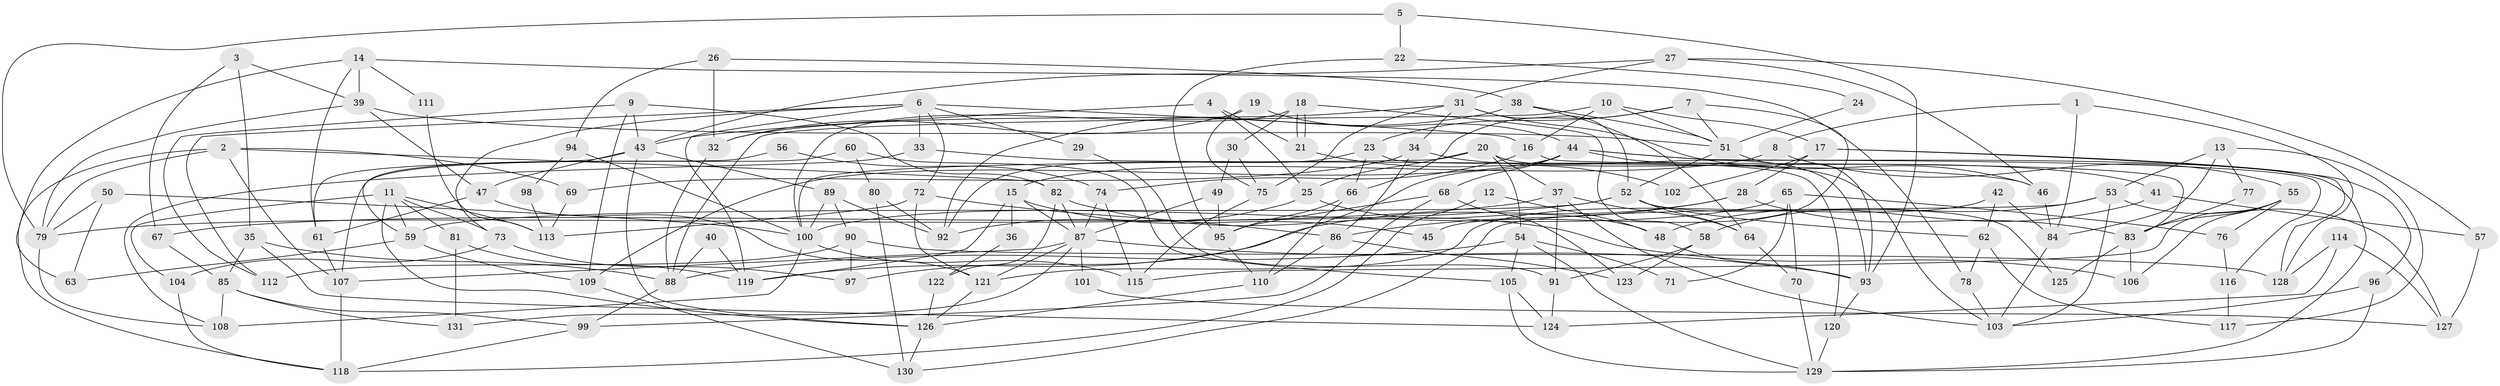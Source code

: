 // Generated by graph-tools (version 1.1) at 2025/49/03/09/25 04:49:04]
// undirected, 131 vertices, 262 edges
graph export_dot {
graph [start="1"]
  node [color=gray90,style=filled];
  1;
  2;
  3;
  4;
  5;
  6;
  7;
  8;
  9;
  10;
  11;
  12;
  13;
  14;
  15;
  16;
  17;
  18;
  19;
  20;
  21;
  22;
  23;
  24;
  25;
  26;
  27;
  28;
  29;
  30;
  31;
  32;
  33;
  34;
  35;
  36;
  37;
  38;
  39;
  40;
  41;
  42;
  43;
  44;
  45;
  46;
  47;
  48;
  49;
  50;
  51;
  52;
  53;
  54;
  55;
  56;
  57;
  58;
  59;
  60;
  61;
  62;
  63;
  64;
  65;
  66;
  67;
  68;
  69;
  70;
  71;
  72;
  73;
  74;
  75;
  76;
  77;
  78;
  79;
  80;
  81;
  82;
  83;
  84;
  85;
  86;
  87;
  88;
  89;
  90;
  91;
  92;
  93;
  94;
  95;
  96;
  97;
  98;
  99;
  100;
  101;
  102;
  103;
  104;
  105;
  106;
  107;
  108;
  109;
  110;
  111;
  112;
  113;
  114;
  115;
  116;
  117;
  118;
  119;
  120;
  121;
  122;
  123;
  124;
  125;
  126;
  127;
  128;
  129;
  130;
  131;
  1 -- 84;
  1 -- 128;
  1 -- 8;
  2 -- 118;
  2 -- 107;
  2 -- 69;
  2 -- 79;
  2 -- 82;
  3 -- 39;
  3 -- 35;
  3 -- 67;
  4 -- 43;
  4 -- 25;
  4 -- 21;
  5 -- 79;
  5 -- 93;
  5 -- 22;
  6 -- 119;
  6 -- 72;
  6 -- 16;
  6 -- 29;
  6 -- 33;
  6 -- 73;
  6 -- 112;
  7 -- 66;
  7 -- 51;
  7 -- 23;
  7 -- 45;
  8 -- 55;
  8 -- 15;
  9 -- 43;
  9 -- 82;
  9 -- 109;
  9 -- 112;
  10 -- 88;
  10 -- 16;
  10 -- 17;
  10 -- 51;
  11 -- 81;
  11 -- 59;
  11 -- 73;
  11 -- 104;
  11 -- 113;
  11 -- 126;
  12 -- 48;
  12 -- 118;
  13 -- 117;
  13 -- 84;
  13 -- 53;
  13 -- 77;
  14 -- 61;
  14 -- 39;
  14 -- 63;
  14 -- 78;
  14 -- 111;
  15 -- 87;
  15 -- 36;
  15 -- 45;
  15 -- 119;
  16 -- 83;
  16 -- 74;
  17 -- 128;
  17 -- 28;
  17 -- 96;
  17 -- 102;
  18 -- 100;
  18 -- 21;
  18 -- 21;
  18 -- 30;
  18 -- 58;
  19 -- 75;
  19 -- 44;
  19 -- 32;
  20 -- 100;
  20 -- 37;
  20 -- 25;
  20 -- 54;
  20 -- 93;
  21 -- 102;
  22 -- 95;
  22 -- 24;
  23 -- 120;
  23 -- 66;
  23 -- 92;
  24 -- 51;
  25 -- 92;
  25 -- 48;
  26 -- 38;
  26 -- 32;
  26 -- 94;
  27 -- 43;
  27 -- 31;
  27 -- 46;
  27 -- 57;
  28 -- 86;
  28 -- 83;
  28 -- 119;
  29 -- 91;
  30 -- 49;
  30 -- 75;
  31 -- 46;
  31 -- 75;
  31 -- 32;
  31 -- 34;
  31 -- 52;
  32 -- 88;
  33 -- 108;
  33 -- 46;
  34 -- 69;
  34 -- 41;
  34 -- 86;
  35 -- 124;
  35 -- 85;
  35 -- 88;
  36 -- 122;
  37 -- 103;
  37 -- 79;
  37 -- 64;
  37 -- 91;
  38 -- 51;
  38 -- 64;
  38 -- 92;
  39 -- 51;
  39 -- 47;
  39 -- 79;
  40 -- 119;
  40 -- 88;
  41 -- 48;
  41 -- 57;
  42 -- 62;
  42 -- 121;
  42 -- 84;
  43 -- 89;
  43 -- 126;
  43 -- 47;
  43 -- 61;
  44 -- 129;
  44 -- 109;
  44 -- 68;
  44 -- 97;
  44 -- 103;
  44 -- 116;
  46 -- 84;
  47 -- 121;
  47 -- 61;
  48 -- 93;
  49 -- 87;
  49 -- 95;
  50 -- 79;
  50 -- 100;
  50 -- 63;
  51 -- 52;
  51 -- 93;
  52 -- 59;
  52 -- 62;
  52 -- 64;
  52 -- 67;
  52 -- 125;
  53 -- 103;
  53 -- 58;
  53 -- 127;
  53 -- 130;
  54 -- 88;
  54 -- 71;
  54 -- 105;
  54 -- 129;
  55 -- 115;
  55 -- 83;
  55 -- 76;
  55 -- 106;
  56 -- 74;
  56 -- 59;
  57 -- 127;
  58 -- 91;
  58 -- 123;
  59 -- 109;
  59 -- 63;
  60 -- 105;
  60 -- 80;
  60 -- 107;
  61 -- 107;
  62 -- 78;
  62 -- 117;
  64 -- 70;
  65 -- 100;
  65 -- 70;
  65 -- 71;
  65 -- 76;
  66 -- 110;
  66 -- 95;
  67 -- 85;
  68 -- 99;
  68 -- 95;
  68 -- 123;
  69 -- 113;
  70 -- 129;
  72 -- 86;
  72 -- 121;
  72 -- 113;
  73 -- 97;
  73 -- 104;
  74 -- 87;
  74 -- 115;
  75 -- 115;
  76 -- 116;
  77 -- 83;
  78 -- 103;
  79 -- 108;
  80 -- 130;
  80 -- 92;
  81 -- 119;
  81 -- 131;
  82 -- 87;
  82 -- 106;
  82 -- 122;
  83 -- 106;
  83 -- 125;
  84 -- 103;
  85 -- 99;
  85 -- 108;
  85 -- 131;
  86 -- 123;
  86 -- 110;
  87 -- 93;
  87 -- 107;
  87 -- 101;
  87 -- 121;
  87 -- 131;
  88 -- 99;
  89 -- 92;
  89 -- 90;
  89 -- 100;
  90 -- 97;
  90 -- 112;
  90 -- 128;
  91 -- 124;
  93 -- 120;
  94 -- 100;
  94 -- 98;
  95 -- 110;
  96 -- 103;
  96 -- 129;
  98 -- 113;
  99 -- 118;
  100 -- 108;
  100 -- 115;
  101 -- 127;
  104 -- 118;
  105 -- 129;
  105 -- 124;
  107 -- 118;
  109 -- 130;
  110 -- 126;
  111 -- 113;
  114 -- 127;
  114 -- 124;
  114 -- 128;
  116 -- 117;
  120 -- 129;
  121 -- 126;
  122 -- 126;
  126 -- 130;
}
